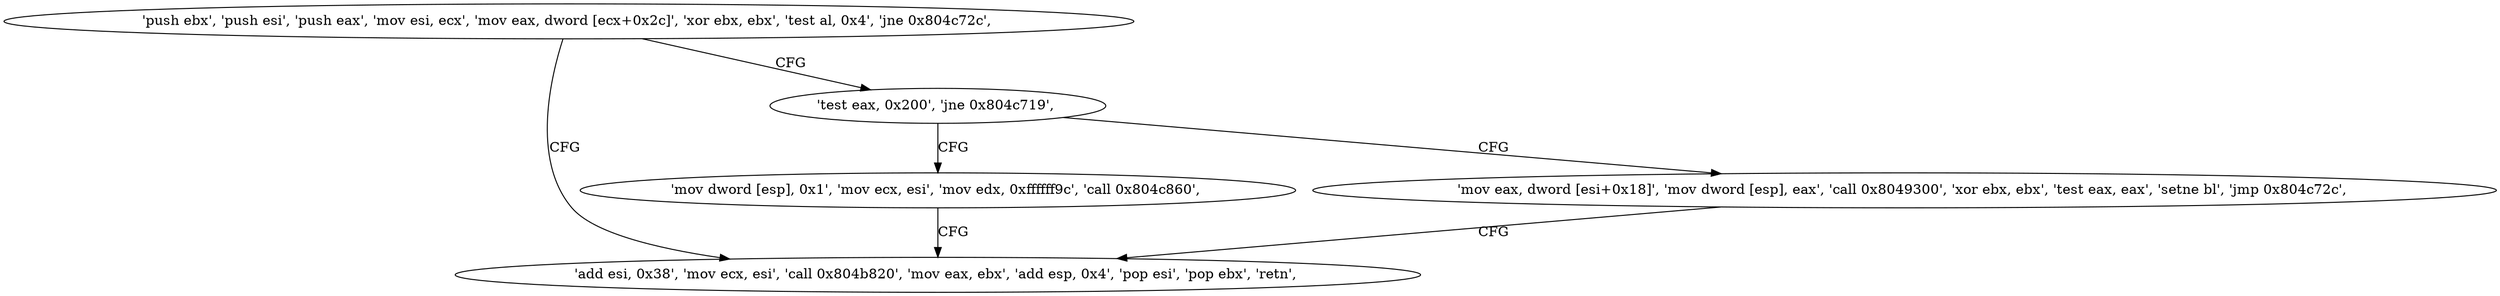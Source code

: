 digraph "func" {
"134530800" [label = "'push ebx', 'push esi', 'push eax', 'mov esi, ecx', 'mov eax, dword [ecx+0x2c]', 'xor ebx, ebx', 'test al, 0x4', 'jne 0x804c72c', " ]
"134530860" [label = "'add esi, 0x38', 'mov ecx, esi', 'call 0x804b820', 'mov eax, ebx', 'add esp, 0x4', 'pop esi', 'pop ebx', 'retn', " ]
"134530814" [label = "'test eax, 0x200', 'jne 0x804c719', " ]
"134530841" [label = "'mov dword [esp], 0x1', 'mov ecx, esi', 'mov edx, 0xffffff9c', 'call 0x804c860', " ]
"134530821" [label = "'mov eax, dword [esi+0x18]', 'mov dword [esp], eax', 'call 0x8049300', 'xor ebx, ebx', 'test eax, eax', 'setne bl', 'jmp 0x804c72c', " ]
"134530800" -> "134530860" [ label = "CFG" ]
"134530800" -> "134530814" [ label = "CFG" ]
"134530814" -> "134530841" [ label = "CFG" ]
"134530814" -> "134530821" [ label = "CFG" ]
"134530841" -> "134530860" [ label = "CFG" ]
"134530821" -> "134530860" [ label = "CFG" ]
}
